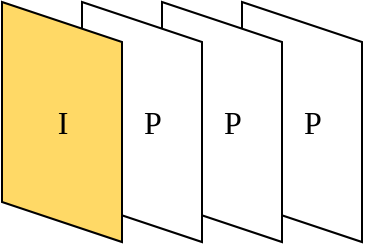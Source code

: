 <mxfile version="18.0.3" type="github">
  <diagram id="pCQRFxpyoTq6nAkenusv" name="Page-1">
    <mxGraphModel dx="960" dy="704" grid="1" gridSize="10" guides="1" tooltips="1" connect="1" arrows="1" fold="1" page="1" pageScale="1" pageWidth="827" pageHeight="1169" math="0" shadow="0">
      <root>
        <mxCell id="0" />
        <mxCell id="1" parent="0" />
        <mxCell id="L7ItGJBqRo02B6cRfJcL-1" value="" style="shape=parallelogram;perimeter=parallelogramPerimeter;whiteSpace=wrap;html=1;fixedSize=1;rotation=90;" vertex="1" parent="1">
          <mxGeometry x="110" y="110" width="120" height="60" as="geometry" />
        </mxCell>
        <mxCell id="L7ItGJBqRo02B6cRfJcL-2" value="" style="shape=parallelogram;perimeter=parallelogramPerimeter;whiteSpace=wrap;html=1;fixedSize=1;rotation=90;" vertex="1" parent="1">
          <mxGeometry x="70" y="110" width="120" height="60" as="geometry" />
        </mxCell>
        <mxCell id="L7ItGJBqRo02B6cRfJcL-3" value="" style="shape=parallelogram;perimeter=parallelogramPerimeter;whiteSpace=wrap;html=1;fixedSize=1;rotation=90;" vertex="1" parent="1">
          <mxGeometry x="30" y="110" width="120" height="60" as="geometry" />
        </mxCell>
        <mxCell id="L7ItGJBqRo02B6cRfJcL-4" value="" style="shape=parallelogram;perimeter=parallelogramPerimeter;whiteSpace=wrap;html=1;fixedSize=1;rotation=90;fillColor=#FFD966;" vertex="1" parent="1">
          <mxGeometry x="-10" y="110" width="120" height="60" as="geometry" />
        </mxCell>
        <mxCell id="L7ItGJBqRo02B6cRfJcL-5" value="I" style="text;html=1;resizable=0;autosize=1;align=center;verticalAlign=middle;points=[];fillColor=none;strokeColor=none;rounded=0;fontFamily=Lucida Console;fontSize=16;" vertex="1" parent="1">
          <mxGeometry x="35" y="130" width="30" height="20" as="geometry" />
        </mxCell>
        <mxCell id="L7ItGJBqRo02B6cRfJcL-6" value="P" style="text;html=1;resizable=0;autosize=1;align=center;verticalAlign=middle;points=[];fillColor=none;strokeColor=none;rounded=0;fontFamily=Lucida Console;fontSize=16;" vertex="1" parent="1">
          <mxGeometry x="80" y="130" width="30" height="20" as="geometry" />
        </mxCell>
        <mxCell id="L7ItGJBqRo02B6cRfJcL-7" value="P" style="text;html=1;resizable=0;autosize=1;align=center;verticalAlign=middle;points=[];fillColor=none;strokeColor=none;rounded=0;fontFamily=Lucida Console;fontSize=16;" vertex="1" parent="1">
          <mxGeometry x="120" y="130" width="30" height="20" as="geometry" />
        </mxCell>
        <mxCell id="L7ItGJBqRo02B6cRfJcL-8" value="P" style="text;html=1;resizable=0;autosize=1;align=center;verticalAlign=middle;points=[];fillColor=none;strokeColor=none;rounded=0;fontFamily=Lucida Console;fontSize=16;" vertex="1" parent="1">
          <mxGeometry x="160" y="130" width="30" height="20" as="geometry" />
        </mxCell>
      </root>
    </mxGraphModel>
  </diagram>
</mxfile>
